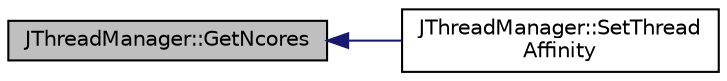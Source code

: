 digraph "JThreadManager::GetNcores"
{
  edge [fontname="Helvetica",fontsize="10",labelfontname="Helvetica",labelfontsize="10"];
  node [fontname="Helvetica",fontsize="10",shape=record];
  rankdir="LR";
  Node1 [label="JThreadManager::GetNcores",height=0.2,width=0.4,color="black", fillcolor="grey75", style="filled" fontcolor="black"];
  Node1 -> Node2 [dir="back",color="midnightblue",fontsize="10",style="solid",fontname="Helvetica"];
  Node2 [label="JThreadManager::SetThread\lAffinity",height=0.2,width=0.4,color="black", fillcolor="white", style="filled",URL="$class_j_thread_manager.html#ab4775b2f00e3be1dd3b99e5e8d249d95"];
}
